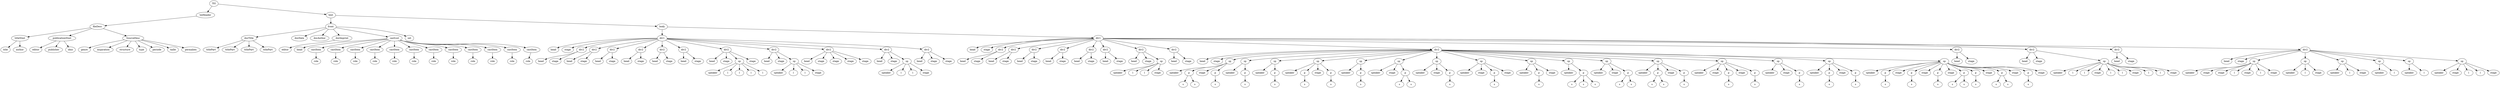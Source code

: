digraph Tree {
	"t0" [label = "TEI"];
	"t1" [label = "teiHeader"];
	"t2" [label = "fileDesc"];
	"t3" [label = "titleStmt"];
	"t4" [label = "title"];
	"t5" [label = "author"];
	"t6" [label = "publicationStmt"];
	"t7" [label = "editor"];
	"t8" [label = "publisher"];
	"t9" [label = "idno"];
	"t10" [label = "SourceDesc"];
	"t11" [label = "genre"];
	"t12" [label = "inspiration"];
	"t13" [label = "structure"];
	"t14" [label = "type"];
	"t15" [label = "periode"];
	"t16" [label = "taille"];
	"t17" [label = "permalien"];
	"t18" [label = "text"];
	"t19" [label = "front"];
	"t20" [label = "docTitle"];
	"t21" [label = "titlePart"];
	"t22" [label = "titlePart"];
	"t23" [label = "titlePart"];
	"t24" [label = "titlePart"];
	"t25" [label = "docDate"];
	"t26" [label = "docAuthor"];
	"t27" [label = "docImprint"];
	"t28" [label = "editor"];
	"t29" [label = "castList"];
	"t30" [label = "head"];
	"t31" [label = "castItem"];
	"t32" [label = "role"];
	"t33" [label = "castItem"];
	"t34" [label = "role"];
	"t35" [label = "castItem"];
	"t36" [label = "role"];
	"t37" [label = "castItem"];
	"t38" [label = "role"];
	"t39" [label = "castItem"];
	"t40" [label = "role"];
	"t41" [label = "castItem"];
	"t42" [label = "role"];
	"t43" [label = "castItem"];
	"t44" [label = "role"];
	"t45" [label = "castItem"];
	"t46" [label = "role"];
	"t47" [label = "castItem"];
	"t48" [label = "role"];
	"t49" [label = "castItem"];
	"t50" [label = "role"];
	"t51" [label = "castItem"];
	"t52" [label = "role"];
	"t53" [label = "castItem"];
	"t54" [label = "role"];
	"t55" [label = "set"];
	"t56" [label = "body"];
	"t57" [label = "div1"];
	"t58" [label = "head"];
	"t59" [label = "stage"];
	"t60" [label = "div2"];
	"t61" [label = "head"];
	"t62" [label = "stage"];
	"t63" [label = "div2"];
	"t64" [label = "head"];
	"t65" [label = "stage"];
	"t66" [label = "div2"];
	"t67" [label = "head"];
	"t68" [label = "stage"];
	"t69" [label = "div2"];
	"t70" [label = "head"];
	"t71" [label = "stage"];
	"t72" [label = "div2"];
	"t73" [label = "head"];
	"t74" [label = "stage"];
	"t75" [label = "div2"];
	"t76" [label = "head"];
	"t77" [label = "stage"];
	"t78" [label = "div2"];
	"t79" [label = "head"];
	"t80" [label = "stage"];
	"t81" [label = "sp"];
	"t82" [label = "speaker"];
	"t83" [label = "l"];
	"t84" [label = "l"];
	"t85" [label = "l"];
	"t86" [label = "l"];
	"t87" [label = "stage"];
	"t88" [label = "div2"];
	"t89" [label = "head"];
	"t90" [label = "stage"];
	"t91" [label = "sp"];
	"t92" [label = "speaker"];
	"t93" [label = "l"];
	"t94" [label = "l"];
	"t95" [label = "stage"];
	"t96" [label = "div2"];
	"t97" [label = "head"];
	"t98" [label = "stage"];
	"t99" [label = "stage"];
	"t100" [label = "stage"];
	"t101" [label = "stage"];
	"t102" [label = "div2"];
	"t103" [label = "head"];
	"t104" [label = "stage"];
	"t105" [label = "sp"];
	"t106" [label = "speaker"];
	"t107" [label = "l"];
	"t108" [label = "l"];
	"t109" [label = "stage"];
	"t110" [label = "div2"];
	"t111" [label = "head"];
	"t112" [label = "stage"];
	"t113" [label = "stage"];
	"t114" [label = "div1"];
	"t115" [label = "head"];
	"t116" [label = "stage"];
	"t117" [label = "div2"];
	"t118" [label = "head"];
	"t119" [label = "stage"];
	"t120" [label = "div2"];
	"t121" [label = "head"];
	"t122" [label = "stage"];
	"t123" [label = "div2"];
	"t124" [label = "head"];
	"t125" [label = "stage"];
	"t126" [label = "div2"];
	"t127" [label = "head"];
	"t128" [label = "stage"];
	"t129" [label = "div2"];
	"t130" [label = "head"];
	"t131" [label = "stage"];
	"t132" [label = "div2"];
	"t133" [label = "head"];
	"t134" [label = "stage"];
	"t135" [label = "div2"];
	"t136" [label = "head"];
	"t137" [label = "stage"];
	"t138" [label = "sp"];
	"t139" [label = "speaker"];
	"t140" [label = "l"];
	"t141" [label = "l"];
	"t142" [label = "stage"];
	"t143" [label = "div2"];
	"t144" [label = "head"];
	"t145" [label = "stage"];
	"t146" [label = "div2"];
	"t147" [label = "head"];
	"t148" [label = "stage"];
	"t149" [label = "sp"];
	"t150" [label = "speaker"];
	"t151" [label = "p"];
	"t152" [label = "s"];
	"t153" [label = "s"];
	"t154" [label = "stage"];
	"t155" [label = "p"];
	"t156" [label = "s"];
	"t157" [label = "sp"];
	"t158" [label = "speaker"];
	"t159" [label = "p"];
	"t160" [label = "s"];
	"t161" [label = "sp"];
	"t162" [label = "speaker"];
	"t163" [label = "p"];
	"t164" [label = "s"];
	"t165" [label = "sp"];
	"t166" [label = "speaker"];
	"t167" [label = "p"];
	"t168" [label = "s"];
	"t169" [label = "stage"];
	"t170" [label = "p"];
	"t171" [label = "s"];
	"t172" [label = "sp"];
	"t173" [label = "speaker"];
	"t174" [label = "p"];
	"t175" [label = "s"];
	"t176" [label = "sp"];
	"t177" [label = "speaker"];
	"t178" [label = "stage"];
	"t179" [label = "p"];
	"t180" [label = "s"];
	"t181" [label = "s"];
	"t182" [label = "sp"];
	"t183" [label = "speaker"];
	"t184" [label = "stage"];
	"t185" [label = "p"];
	"t186" [label = "s"];
	"t187" [label = "sp"];
	"t188" [label = "speaker"];
	"t189" [label = "stage"];
	"t190" [label = "p"];
	"t191" [label = "s"];
	"t192" [label = "stage"];
	"t193" [label = "sp"];
	"t194" [label = "speaker"];
	"t195" [label = "p"];
	"t196" [label = "s"];
	"t197" [label = "stage"];
	"t198" [label = "sp"];
	"t199" [label = "speaker"];
	"t200" [label = "p"];
	"t201" [label = "s"];
	"t202" [label = "s"];
	"t203" [label = "s"];
	"t204" [label = "sp"];
	"t205" [label = "speaker"];
	"t206" [label = "stage"];
	"t207" [label = "p"];
	"t208" [label = "s"];
	"t209" [label = "s"];
	"t210" [label = "sp"];
	"t211" [label = "speaker"];
	"t212" [label = "p"];
	"t213" [label = "s"];
	"t214" [label = "s"];
	"t215" [label = "stage"];
	"t216" [label = "p"];
	"t217" [label = "s"];
	"t218" [label = "sp"];
	"t219" [label = "speaker"];
	"t220" [label = "stage"];
	"t221" [label = "p"];
	"t222" [label = "s"];
	"t223" [label = "stage"];
	"t224" [label = "p"];
	"t225" [label = "s"];
	"t226" [label = "sp"];
	"t227" [label = "speaker"];
	"t228" [label = "stage"];
	"t229" [label = "p"];
	"t230" [label = "s"];
	"t231" [label = "sp"];
	"t232" [label = "speaker"];
	"t233" [label = "p"];
	"t234" [label = "s"];
	"t235" [label = "stage"];
	"t236" [label = "p"];
	"t237" [label = "s"];
	"t238" [label = "sp"];
	"t239" [label = "speaker"];
	"t240" [label = "p"];
	"t241" [label = "s"];
	"t242" [label = "stage"];
	"t243" [label = "p"];
	"t244" [label = "s"];
	"t245" [label = "stage"];
	"t246" [label = "p"];
	"t247" [label = "s"];
	"t248" [label = "stage"];
	"t249" [label = "p"];
	"t250" [label = "s"];
	"t251" [label = "s"];
	"t252" [label = "p"];
	"t253" [label = "s"];
	"t254" [label = "stage"];
	"t255" [label = "p"];
	"t256" [label = "s"];
	"t257" [label = "s"];
	"t258" [label = "stage"];
	"t259" [label = "p"];
	"t260" [label = "s"];
	"t261" [label = "stage"];
	"t262" [label = "div2"];
	"t263" [label = "head"];
	"t264" [label = "stage"];
	"t265" [label = "div2"];
	"t266" [label = "head"];
	"t267" [label = "stage"];
	"t268" [label = "sp"];
	"t269" [label = "speaker"];
	"t270" [label = "l"];
	"t271" [label = "l"];
	"t272" [label = "stage"];
	"t273" [label = "l"];
	"t274" [label = "l"];
	"t275" [label = "stage"];
	"t276" [label = "l"];
	"t277" [label = "l"];
	"t278" [label = "stage"];
	"t279" [label = "div2"];
	"t280" [label = "head"];
	"t281" [label = "stage"];
	"t282" [label = "div2"];
	"t283" [label = "head"];
	"t284" [label = "stage"];
	"t285" [label = "sp"];
	"t286" [label = "speaker"];
	"t287" [label = "stage"];
	"t288" [label = "stage"];
	"t289" [label = "l"];
	"t290" [label = "stage"];
	"t291" [label = "l"];
	"t292" [label = "stage"];
	"t293" [label = "sp"];
	"t294" [label = "speaker"];
	"t295" [label = "l"];
	"t296" [label = "stage"];
	"t297" [label = "sp"];
	"t298" [label = "speaker"];
	"t299" [label = "l"];
	"t300" [label = "stage"];
	"t301" [label = "sp"];
	"t302" [label = "speaker"];
	"t303" [label = "l"];
	"t304" [label = "sp"];
	"t305" [label = "speaker"];
	"t306" [label = "l"];
	"t307" [label = "sp"];
	"t308" [label = "speaker"];
	"t309" [label = "stage"];
	"t310" [label = "l"];
	"t311" [label = "l"];
	"t312" [label = "stage"];
	"t0" -> "t1";
	"t1" -> "t2";
	"t2" -> "t3";
	"t3" -> "t4";
	"t3" -> "t5";
	"t2" -> "t6";
	"t6" -> "t7";
	"t6" -> "t8";
	"t6" -> "t9";
	"t2" -> "t10";
	"t10" -> "t11";
	"t10" -> "t12";
	"t10" -> "t13";
	"t10" -> "t14";
	"t10" -> "t15";
	"t10" -> "t16";
	"t10" -> "t17";
	"t0" -> "t18";
	"t18" -> "t19";
	"t19" -> "t20";
	"t20" -> "t21";
	"t20" -> "t22";
	"t20" -> "t23";
	"t20" -> "t24";
	"t19" -> "t25";
	"t19" -> "t26";
	"t19" -> "t27";
	"t27" -> "t28";
	"t19" -> "t29";
	"t29" -> "t30";
	"t29" -> "t31";
	"t31" -> "t32";
	"t29" -> "t33";
	"t33" -> "t34";
	"t29" -> "t35";
	"t35" -> "t36";
	"t29" -> "t37";
	"t37" -> "t38";
	"t29" -> "t39";
	"t39" -> "t40";
	"t29" -> "t41";
	"t41" -> "t42";
	"t29" -> "t43";
	"t43" -> "t44";
	"t29" -> "t45";
	"t45" -> "t46";
	"t29" -> "t47";
	"t47" -> "t48";
	"t29" -> "t49";
	"t49" -> "t50";
	"t29" -> "t51";
	"t51" -> "t52";
	"t29" -> "t53";
	"t53" -> "t54";
	"t19" -> "t55";
	"t18" -> "t56";
	"t56" -> "t57";
	"t57" -> "t58";
	"t57" -> "t59";
	"t57" -> "t60";
	"t60" -> "t61";
	"t60" -> "t62";
	"t57" -> "t63";
	"t63" -> "t64";
	"t63" -> "t65";
	"t57" -> "t66";
	"t66" -> "t67";
	"t66" -> "t68";
	"t57" -> "t69";
	"t69" -> "t70";
	"t69" -> "t71";
	"t57" -> "t72";
	"t72" -> "t73";
	"t72" -> "t74";
	"t57" -> "t75";
	"t75" -> "t76";
	"t75" -> "t77";
	"t57" -> "t78";
	"t78" -> "t79";
	"t78" -> "t80";
	"t78" -> "t81";
	"t81" -> "t82";
	"t81" -> "t83";
	"t81" -> "t84";
	"t81" -> "t85";
	"t81" -> "t86";
	"t78" -> "t87";
	"t57" -> "t88";
	"t88" -> "t89";
	"t88" -> "t90";
	"t88" -> "t91";
	"t91" -> "t92";
	"t91" -> "t93";
	"t91" -> "t94";
	"t91" -> "t95";
	"t57" -> "t96";
	"t96" -> "t97";
	"t96" -> "t98";
	"t96" -> "t99";
	"t96" -> "t100";
	"t96" -> "t101";
	"t57" -> "t102";
	"t102" -> "t103";
	"t102" -> "t104";
	"t102" -> "t105";
	"t105" -> "t106";
	"t105" -> "t107";
	"t105" -> "t108";
	"t105" -> "t109";
	"t57" -> "t110";
	"t110" -> "t111";
	"t110" -> "t112";
	"t110" -> "t113";
	"t56" -> "t114";
	"t114" -> "t115";
	"t114" -> "t116";
	"t114" -> "t117";
	"t117" -> "t118";
	"t117" -> "t119";
	"t114" -> "t120";
	"t120" -> "t121";
	"t120" -> "t122";
	"t114" -> "t123";
	"t123" -> "t124";
	"t123" -> "t125";
	"t114" -> "t126";
	"t126" -> "t127";
	"t126" -> "t128";
	"t114" -> "t129";
	"t129" -> "t130";
	"t129" -> "t131";
	"t114" -> "t132";
	"t132" -> "t133";
	"t132" -> "t134";
	"t114" -> "t135";
	"t135" -> "t136";
	"t135" -> "t137";
	"t135" -> "t138";
	"t138" -> "t139";
	"t138" -> "t140";
	"t138" -> "t141";
	"t138" -> "t142";
	"t114" -> "t143";
	"t143" -> "t144";
	"t143" -> "t145";
	"t114" -> "t146";
	"t146" -> "t147";
	"t146" -> "t148";
	"t146" -> "t149";
	"t149" -> "t150";
	"t149" -> "t151";
	"t151" -> "t152";
	"t151" -> "t153";
	"t149" -> "t154";
	"t149" -> "t155";
	"t155" -> "t156";
	"t146" -> "t157";
	"t157" -> "t158";
	"t157" -> "t159";
	"t159" -> "t160";
	"t146" -> "t161";
	"t161" -> "t162";
	"t161" -> "t163";
	"t163" -> "t164";
	"t146" -> "t165";
	"t165" -> "t166";
	"t165" -> "t167";
	"t167" -> "t168";
	"t165" -> "t169";
	"t165" -> "t170";
	"t170" -> "t171";
	"t146" -> "t172";
	"t172" -> "t173";
	"t172" -> "t174";
	"t174" -> "t175";
	"t146" -> "t176";
	"t176" -> "t177";
	"t176" -> "t178";
	"t176" -> "t179";
	"t179" -> "t180";
	"t179" -> "t181";
	"t146" -> "t182";
	"t182" -> "t183";
	"t182" -> "t184";
	"t182" -> "t185";
	"t185" -> "t186";
	"t146" -> "t187";
	"t187" -> "t188";
	"t187" -> "t189";
	"t187" -> "t190";
	"t190" -> "t191";
	"t187" -> "t192";
	"t146" -> "t193";
	"t193" -> "t194";
	"t193" -> "t195";
	"t195" -> "t196";
	"t193" -> "t197";
	"t146" -> "t198";
	"t198" -> "t199";
	"t198" -> "t200";
	"t200" -> "t201";
	"t200" -> "t202";
	"t200" -> "t203";
	"t146" -> "t204";
	"t204" -> "t205";
	"t204" -> "t206";
	"t204" -> "t207";
	"t207" -> "t208";
	"t207" -> "t209";
	"t146" -> "t210";
	"t210" -> "t211";
	"t210" -> "t212";
	"t212" -> "t213";
	"t212" -> "t214";
	"t210" -> "t215";
	"t210" -> "t216";
	"t216" -> "t217";
	"t146" -> "t218";
	"t218" -> "t219";
	"t218" -> "t220";
	"t218" -> "t221";
	"t221" -> "t222";
	"t218" -> "t223";
	"t218" -> "t224";
	"t224" -> "t225";
	"t146" -> "t226";
	"t226" -> "t227";
	"t226" -> "t228";
	"t226" -> "t229";
	"t229" -> "t230";
	"t146" -> "t231";
	"t231" -> "t232";
	"t231" -> "t233";
	"t233" -> "t234";
	"t231" -> "t235";
	"t231" -> "t236";
	"t236" -> "t237";
	"t146" -> "t238";
	"t238" -> "t239";
	"t238" -> "t240";
	"t240" -> "t241";
	"t238" -> "t242";
	"t238" -> "t243";
	"t243" -> "t244";
	"t238" -> "t245";
	"t238" -> "t246";
	"t246" -> "t247";
	"t238" -> "t248";
	"t238" -> "t249";
	"t249" -> "t250";
	"t249" -> "t251";
	"t238" -> "t252";
	"t252" -> "t253";
	"t238" -> "t254";
	"t238" -> "t255";
	"t255" -> "t256";
	"t255" -> "t257";
	"t238" -> "t258";
	"t238" -> "t259";
	"t259" -> "t260";
	"t238" -> "t261";
	"t114" -> "t262";
	"t262" -> "t263";
	"t262" -> "t264";
	"t114" -> "t265";
	"t265" -> "t266";
	"t265" -> "t267";
	"t265" -> "t268";
	"t268" -> "t269";
	"t268" -> "t270";
	"t268" -> "t271";
	"t268" -> "t272";
	"t268" -> "t273";
	"t268" -> "t274";
	"t268" -> "t275";
	"t268" -> "t276";
	"t268" -> "t277";
	"t268" -> "t278";
	"t114" -> "t279";
	"t279" -> "t280";
	"t279" -> "t281";
	"t114" -> "t282";
	"t282" -> "t283";
	"t282" -> "t284";
	"t282" -> "t285";
	"t285" -> "t286";
	"t285" -> "t287";
	"t285" -> "t288";
	"t285" -> "t289";
	"t285" -> "t290";
	"t285" -> "t291";
	"t285" -> "t292";
	"t282" -> "t293";
	"t293" -> "t294";
	"t293" -> "t295";
	"t293" -> "t296";
	"t282" -> "t297";
	"t297" -> "t298";
	"t297" -> "t299";
	"t297" -> "t300";
	"t282" -> "t301";
	"t301" -> "t302";
	"t301" -> "t303";
	"t282" -> "t304";
	"t304" -> "t305";
	"t304" -> "t306";
	"t282" -> "t307";
	"t307" -> "t308";
	"t307" -> "t309";
	"t307" -> "t310";
	"t307" -> "t311";
	"t307" -> "t312";
}
